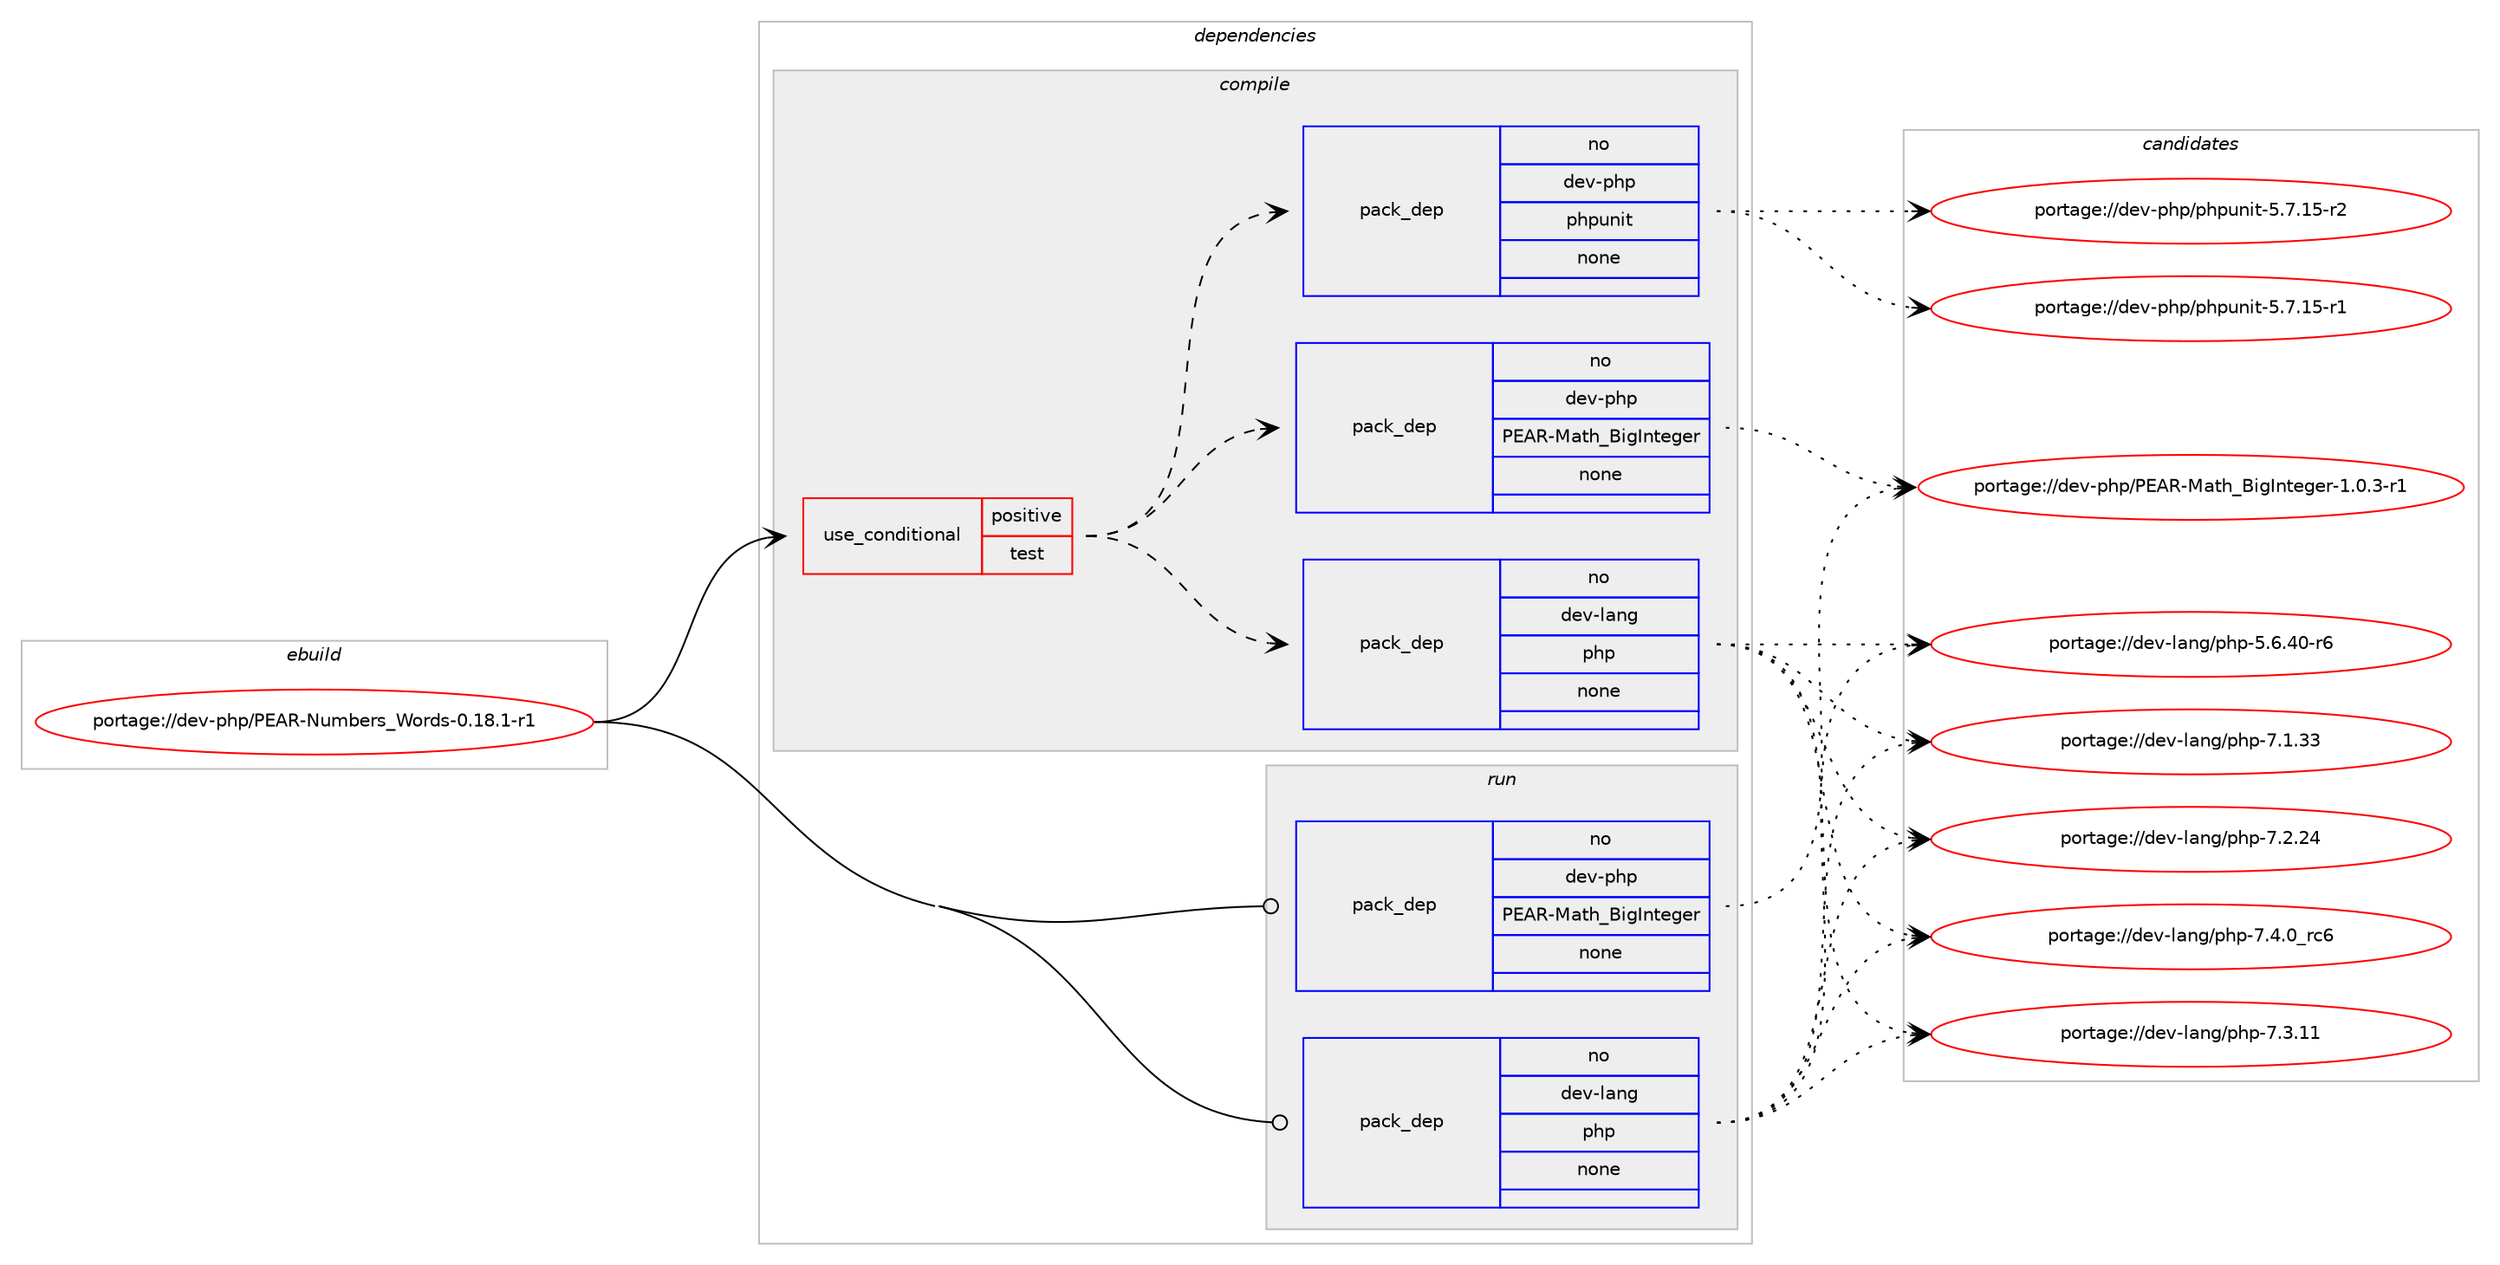 digraph prolog {

# *************
# Graph options
# *************

newrank=true;
concentrate=true;
compound=true;
graph [rankdir=LR,fontname=Helvetica,fontsize=10,ranksep=1.5];#, ranksep=2.5, nodesep=0.2];
edge  [arrowhead=vee];
node  [fontname=Helvetica,fontsize=10];

# **********
# The ebuild
# **********

subgraph cluster_leftcol {
color=gray;
rank=same;
label=<<i>ebuild</i>>;
id [label="portage://dev-php/PEAR-Numbers_Words-0.18.1-r1", color=red, width=4, href="../dev-php/PEAR-Numbers_Words-0.18.1-r1.svg"];
}

# ****************
# The dependencies
# ****************

subgraph cluster_midcol {
color=gray;
label=<<i>dependencies</i>>;
subgraph cluster_compile {
fillcolor="#eeeeee";
style=filled;
label=<<i>compile</i>>;
subgraph cond23996 {
dependency124180 [label=<<TABLE BORDER="0" CELLBORDER="1" CELLSPACING="0" CELLPADDING="4"><TR><TD ROWSPAN="3" CELLPADDING="10">use_conditional</TD></TR><TR><TD>positive</TD></TR><TR><TD>test</TD></TR></TABLE>>, shape=none, color=red];
subgraph pack96983 {
dependency124181 [label=<<TABLE BORDER="0" CELLBORDER="1" CELLSPACING="0" CELLPADDING="4" WIDTH="220"><TR><TD ROWSPAN="6" CELLPADDING="30">pack_dep</TD></TR><TR><TD WIDTH="110">no</TD></TR><TR><TD>dev-lang</TD></TR><TR><TD>php</TD></TR><TR><TD>none</TD></TR><TR><TD></TD></TR></TABLE>>, shape=none, color=blue];
}
dependency124180:e -> dependency124181:w [weight=20,style="dashed",arrowhead="vee"];
subgraph pack96984 {
dependency124182 [label=<<TABLE BORDER="0" CELLBORDER="1" CELLSPACING="0" CELLPADDING="4" WIDTH="220"><TR><TD ROWSPAN="6" CELLPADDING="30">pack_dep</TD></TR><TR><TD WIDTH="110">no</TD></TR><TR><TD>dev-php</TD></TR><TR><TD>PEAR-Math_BigInteger</TD></TR><TR><TD>none</TD></TR><TR><TD></TD></TR></TABLE>>, shape=none, color=blue];
}
dependency124180:e -> dependency124182:w [weight=20,style="dashed",arrowhead="vee"];
subgraph pack96985 {
dependency124183 [label=<<TABLE BORDER="0" CELLBORDER="1" CELLSPACING="0" CELLPADDING="4" WIDTH="220"><TR><TD ROWSPAN="6" CELLPADDING="30">pack_dep</TD></TR><TR><TD WIDTH="110">no</TD></TR><TR><TD>dev-php</TD></TR><TR><TD>phpunit</TD></TR><TR><TD>none</TD></TR><TR><TD></TD></TR></TABLE>>, shape=none, color=blue];
}
dependency124180:e -> dependency124183:w [weight=20,style="dashed",arrowhead="vee"];
}
id:e -> dependency124180:w [weight=20,style="solid",arrowhead="vee"];
}
subgraph cluster_compileandrun {
fillcolor="#eeeeee";
style=filled;
label=<<i>compile and run</i>>;
}
subgraph cluster_run {
fillcolor="#eeeeee";
style=filled;
label=<<i>run</i>>;
subgraph pack96986 {
dependency124184 [label=<<TABLE BORDER="0" CELLBORDER="1" CELLSPACING="0" CELLPADDING="4" WIDTH="220"><TR><TD ROWSPAN="6" CELLPADDING="30">pack_dep</TD></TR><TR><TD WIDTH="110">no</TD></TR><TR><TD>dev-lang</TD></TR><TR><TD>php</TD></TR><TR><TD>none</TD></TR><TR><TD></TD></TR></TABLE>>, shape=none, color=blue];
}
id:e -> dependency124184:w [weight=20,style="solid",arrowhead="odot"];
subgraph pack96987 {
dependency124185 [label=<<TABLE BORDER="0" CELLBORDER="1" CELLSPACING="0" CELLPADDING="4" WIDTH="220"><TR><TD ROWSPAN="6" CELLPADDING="30">pack_dep</TD></TR><TR><TD WIDTH="110">no</TD></TR><TR><TD>dev-php</TD></TR><TR><TD>PEAR-Math_BigInteger</TD></TR><TR><TD>none</TD></TR><TR><TD></TD></TR></TABLE>>, shape=none, color=blue];
}
id:e -> dependency124185:w [weight=20,style="solid",arrowhead="odot"];
}
}

# **************
# The candidates
# **************

subgraph cluster_choices {
rank=same;
color=gray;
label=<<i>candidates</i>>;

subgraph choice96983 {
color=black;
nodesep=1;
choiceportage100101118451089711010347112104112455346544652484511454 [label="portage://dev-lang/php-5.6.40-r6", color=red, width=4,href="../dev-lang/php-5.6.40-r6.svg"];
choiceportage10010111845108971101034711210411245554649465151 [label="portage://dev-lang/php-7.1.33", color=red, width=4,href="../dev-lang/php-7.1.33.svg"];
choiceportage10010111845108971101034711210411245554650465052 [label="portage://dev-lang/php-7.2.24", color=red, width=4,href="../dev-lang/php-7.2.24.svg"];
choiceportage10010111845108971101034711210411245554651464949 [label="portage://dev-lang/php-7.3.11", color=red, width=4,href="../dev-lang/php-7.3.11.svg"];
choiceportage100101118451089711010347112104112455546524648951149954 [label="portage://dev-lang/php-7.4.0_rc6", color=red, width=4,href="../dev-lang/php-7.4.0_rc6.svg"];
dependency124181:e -> choiceportage100101118451089711010347112104112455346544652484511454:w [style=dotted,weight="100"];
dependency124181:e -> choiceportage10010111845108971101034711210411245554649465151:w [style=dotted,weight="100"];
dependency124181:e -> choiceportage10010111845108971101034711210411245554650465052:w [style=dotted,weight="100"];
dependency124181:e -> choiceportage10010111845108971101034711210411245554651464949:w [style=dotted,weight="100"];
dependency124181:e -> choiceportage100101118451089711010347112104112455546524648951149954:w [style=dotted,weight="100"];
}
subgraph choice96984 {
color=black;
nodesep=1;
choiceportage1001011184511210411247806965824577971161049566105103731101161011031011144549464846514511449 [label="portage://dev-php/PEAR-Math_BigInteger-1.0.3-r1", color=red, width=4,href="../dev-php/PEAR-Math_BigInteger-1.0.3-r1.svg"];
dependency124182:e -> choiceportage1001011184511210411247806965824577971161049566105103731101161011031011144549464846514511449:w [style=dotted,weight="100"];
}
subgraph choice96985 {
color=black;
nodesep=1;
choiceportage1001011184511210411247112104112117110105116455346554649534511449 [label="portage://dev-php/phpunit-5.7.15-r1", color=red, width=4,href="../dev-php/phpunit-5.7.15-r1.svg"];
choiceportage1001011184511210411247112104112117110105116455346554649534511450 [label="portage://dev-php/phpunit-5.7.15-r2", color=red, width=4,href="../dev-php/phpunit-5.7.15-r2.svg"];
dependency124183:e -> choiceportage1001011184511210411247112104112117110105116455346554649534511449:w [style=dotted,weight="100"];
dependency124183:e -> choiceportage1001011184511210411247112104112117110105116455346554649534511450:w [style=dotted,weight="100"];
}
subgraph choice96986 {
color=black;
nodesep=1;
choiceportage100101118451089711010347112104112455346544652484511454 [label="portage://dev-lang/php-5.6.40-r6", color=red, width=4,href="../dev-lang/php-5.6.40-r6.svg"];
choiceportage10010111845108971101034711210411245554649465151 [label="portage://dev-lang/php-7.1.33", color=red, width=4,href="../dev-lang/php-7.1.33.svg"];
choiceportage10010111845108971101034711210411245554650465052 [label="portage://dev-lang/php-7.2.24", color=red, width=4,href="../dev-lang/php-7.2.24.svg"];
choiceportage10010111845108971101034711210411245554651464949 [label="portage://dev-lang/php-7.3.11", color=red, width=4,href="../dev-lang/php-7.3.11.svg"];
choiceportage100101118451089711010347112104112455546524648951149954 [label="portage://dev-lang/php-7.4.0_rc6", color=red, width=4,href="../dev-lang/php-7.4.0_rc6.svg"];
dependency124184:e -> choiceportage100101118451089711010347112104112455346544652484511454:w [style=dotted,weight="100"];
dependency124184:e -> choiceportage10010111845108971101034711210411245554649465151:w [style=dotted,weight="100"];
dependency124184:e -> choiceportage10010111845108971101034711210411245554650465052:w [style=dotted,weight="100"];
dependency124184:e -> choiceportage10010111845108971101034711210411245554651464949:w [style=dotted,weight="100"];
dependency124184:e -> choiceportage100101118451089711010347112104112455546524648951149954:w [style=dotted,weight="100"];
}
subgraph choice96987 {
color=black;
nodesep=1;
choiceportage1001011184511210411247806965824577971161049566105103731101161011031011144549464846514511449 [label="portage://dev-php/PEAR-Math_BigInteger-1.0.3-r1", color=red, width=4,href="../dev-php/PEAR-Math_BigInteger-1.0.3-r1.svg"];
dependency124185:e -> choiceportage1001011184511210411247806965824577971161049566105103731101161011031011144549464846514511449:w [style=dotted,weight="100"];
}
}

}
